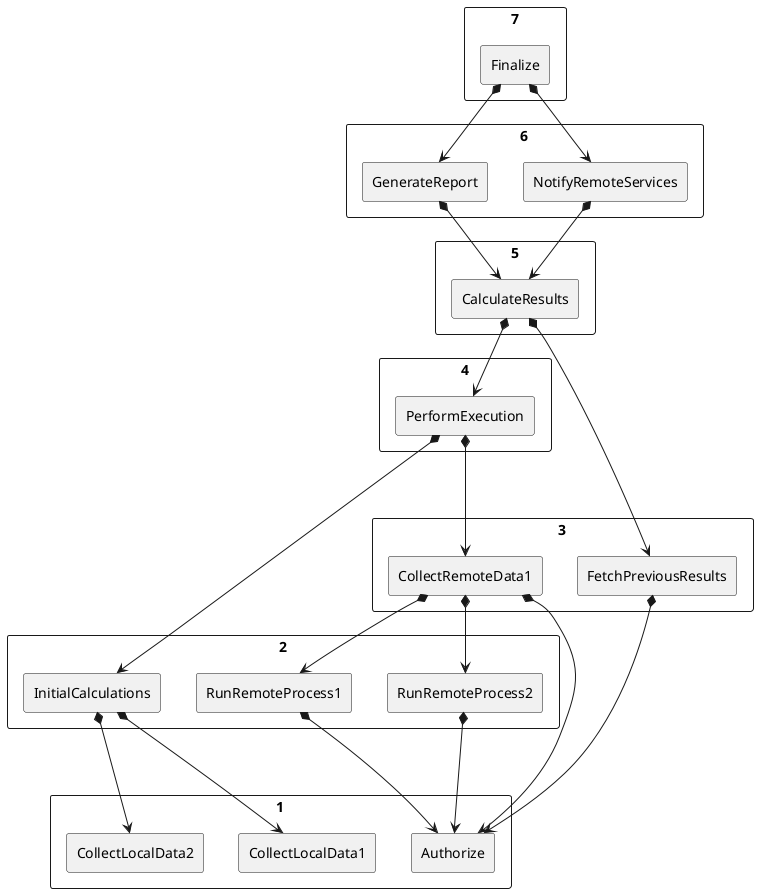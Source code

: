 @startuml
'https://plantuml.com/component-diagram
skinparam componentStyle rectangle

rectangle 7 {
component Finalize
}

rectangle 6 {
component NotifyRemoteServices
component GenerateReport
}

rectangle 5 {
component CalculateResults
}

rectangle 4 {
component PerformExecution
}

rectangle 3 {
component CollectRemoteData1
component FetchPreviousResults
}

rectangle 2 {
component InitialCalculations
component RunRemoteProcess1
component RunRemoteProcess2
}

rectangle 1 {
component CollectLocalData2
component CollectLocalData1
component Authorize
}

Finalize *--> GenerateReport
Finalize *--> NotifyRemoteServices

GenerateReport *--> CalculateResults
NotifyRemoteServices *--> CalculateResults

CalculateResults *--> PerformExecution
CalculateResults *--> FetchPreviousResults

PerformExecution *----> InitialCalculations
PerformExecution *--> CollectRemoteData1
FetchPreviousResults *---> Authorize

InitialCalculations *--> CollectLocalData1
InitialCalculations *--> CollectLocalData2

CollectRemoteData1 *--> Authorize
CollectRemoteData1 *--> RunRemoteProcess1
CollectRemoteData1 *--> RunRemoteProcess2

RunRemoteProcess1 *---> Authorize
RunRemoteProcess2 *---> Authorize

@enduml
